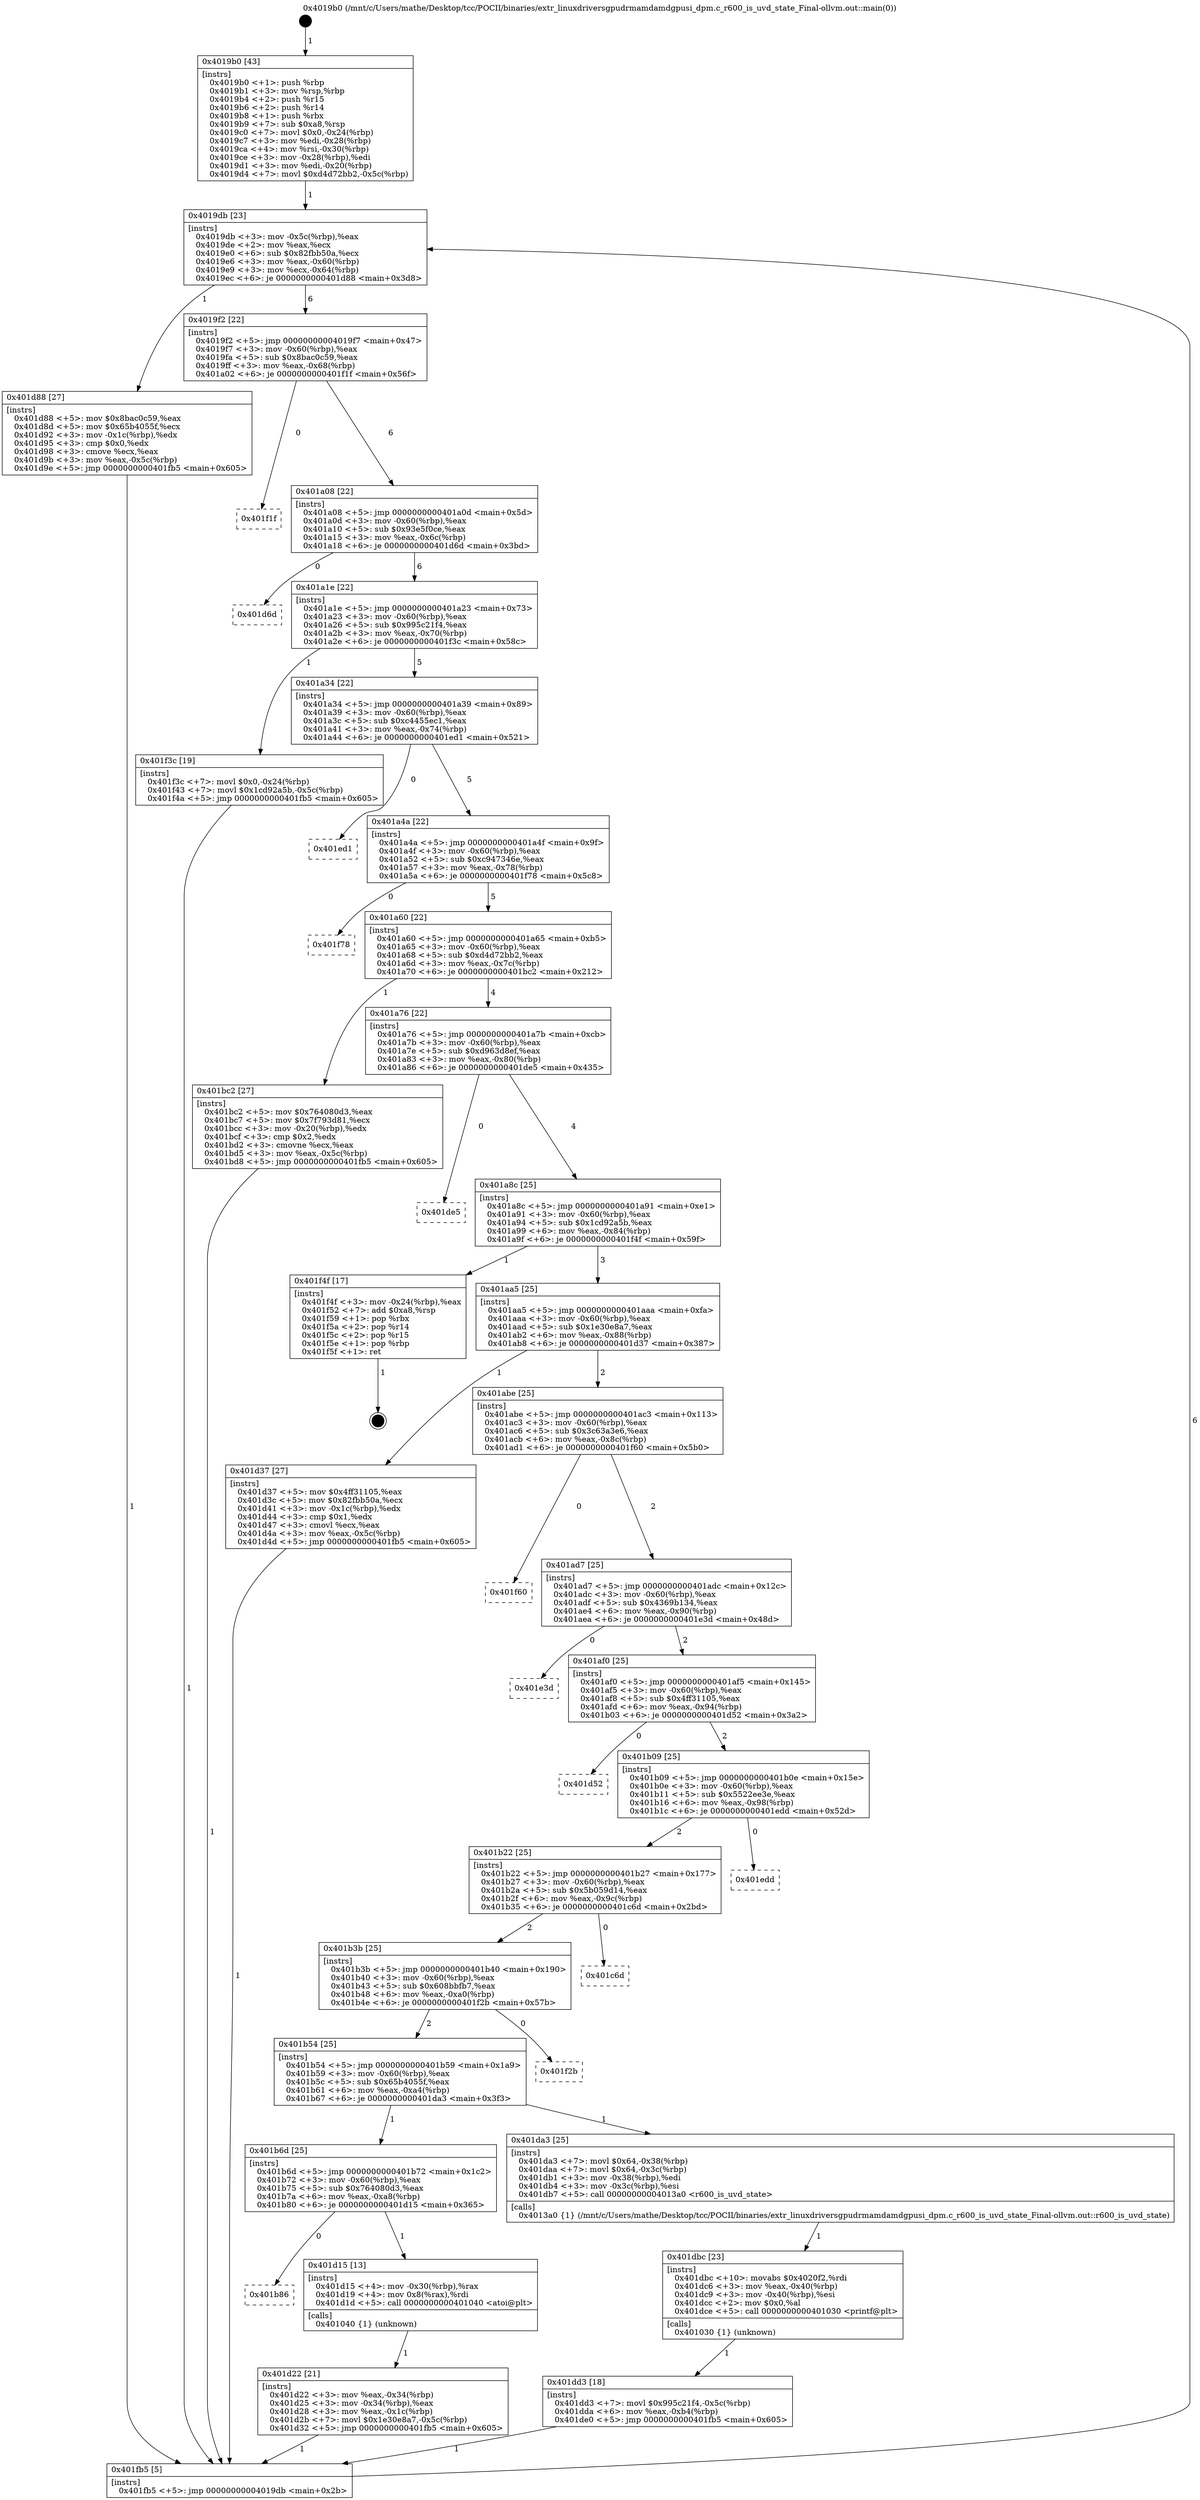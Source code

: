 digraph "0x4019b0" {
  label = "0x4019b0 (/mnt/c/Users/mathe/Desktop/tcc/POCII/binaries/extr_linuxdriversgpudrmamdamdgpusi_dpm.c_r600_is_uvd_state_Final-ollvm.out::main(0))"
  labelloc = "t"
  node[shape=record]

  Entry [label="",width=0.3,height=0.3,shape=circle,fillcolor=black,style=filled]
  "0x4019db" [label="{
     0x4019db [23]\l
     | [instrs]\l
     &nbsp;&nbsp;0x4019db \<+3\>: mov -0x5c(%rbp),%eax\l
     &nbsp;&nbsp;0x4019de \<+2\>: mov %eax,%ecx\l
     &nbsp;&nbsp;0x4019e0 \<+6\>: sub $0x82fbb50a,%ecx\l
     &nbsp;&nbsp;0x4019e6 \<+3\>: mov %eax,-0x60(%rbp)\l
     &nbsp;&nbsp;0x4019e9 \<+3\>: mov %ecx,-0x64(%rbp)\l
     &nbsp;&nbsp;0x4019ec \<+6\>: je 0000000000401d88 \<main+0x3d8\>\l
  }"]
  "0x401d88" [label="{
     0x401d88 [27]\l
     | [instrs]\l
     &nbsp;&nbsp;0x401d88 \<+5\>: mov $0x8bac0c59,%eax\l
     &nbsp;&nbsp;0x401d8d \<+5\>: mov $0x65b4055f,%ecx\l
     &nbsp;&nbsp;0x401d92 \<+3\>: mov -0x1c(%rbp),%edx\l
     &nbsp;&nbsp;0x401d95 \<+3\>: cmp $0x0,%edx\l
     &nbsp;&nbsp;0x401d98 \<+3\>: cmove %ecx,%eax\l
     &nbsp;&nbsp;0x401d9b \<+3\>: mov %eax,-0x5c(%rbp)\l
     &nbsp;&nbsp;0x401d9e \<+5\>: jmp 0000000000401fb5 \<main+0x605\>\l
  }"]
  "0x4019f2" [label="{
     0x4019f2 [22]\l
     | [instrs]\l
     &nbsp;&nbsp;0x4019f2 \<+5\>: jmp 00000000004019f7 \<main+0x47\>\l
     &nbsp;&nbsp;0x4019f7 \<+3\>: mov -0x60(%rbp),%eax\l
     &nbsp;&nbsp;0x4019fa \<+5\>: sub $0x8bac0c59,%eax\l
     &nbsp;&nbsp;0x4019ff \<+3\>: mov %eax,-0x68(%rbp)\l
     &nbsp;&nbsp;0x401a02 \<+6\>: je 0000000000401f1f \<main+0x56f\>\l
  }"]
  Exit [label="",width=0.3,height=0.3,shape=circle,fillcolor=black,style=filled,peripheries=2]
  "0x401f1f" [label="{
     0x401f1f\l
  }", style=dashed]
  "0x401a08" [label="{
     0x401a08 [22]\l
     | [instrs]\l
     &nbsp;&nbsp;0x401a08 \<+5\>: jmp 0000000000401a0d \<main+0x5d\>\l
     &nbsp;&nbsp;0x401a0d \<+3\>: mov -0x60(%rbp),%eax\l
     &nbsp;&nbsp;0x401a10 \<+5\>: sub $0x93e5f0ce,%eax\l
     &nbsp;&nbsp;0x401a15 \<+3\>: mov %eax,-0x6c(%rbp)\l
     &nbsp;&nbsp;0x401a18 \<+6\>: je 0000000000401d6d \<main+0x3bd\>\l
  }"]
  "0x401dd3" [label="{
     0x401dd3 [18]\l
     | [instrs]\l
     &nbsp;&nbsp;0x401dd3 \<+7\>: movl $0x995c21f4,-0x5c(%rbp)\l
     &nbsp;&nbsp;0x401dda \<+6\>: mov %eax,-0xb4(%rbp)\l
     &nbsp;&nbsp;0x401de0 \<+5\>: jmp 0000000000401fb5 \<main+0x605\>\l
  }"]
  "0x401d6d" [label="{
     0x401d6d\l
  }", style=dashed]
  "0x401a1e" [label="{
     0x401a1e [22]\l
     | [instrs]\l
     &nbsp;&nbsp;0x401a1e \<+5\>: jmp 0000000000401a23 \<main+0x73\>\l
     &nbsp;&nbsp;0x401a23 \<+3\>: mov -0x60(%rbp),%eax\l
     &nbsp;&nbsp;0x401a26 \<+5\>: sub $0x995c21f4,%eax\l
     &nbsp;&nbsp;0x401a2b \<+3\>: mov %eax,-0x70(%rbp)\l
     &nbsp;&nbsp;0x401a2e \<+6\>: je 0000000000401f3c \<main+0x58c\>\l
  }"]
  "0x401dbc" [label="{
     0x401dbc [23]\l
     | [instrs]\l
     &nbsp;&nbsp;0x401dbc \<+10\>: movabs $0x4020f2,%rdi\l
     &nbsp;&nbsp;0x401dc6 \<+3\>: mov %eax,-0x40(%rbp)\l
     &nbsp;&nbsp;0x401dc9 \<+3\>: mov -0x40(%rbp),%esi\l
     &nbsp;&nbsp;0x401dcc \<+2\>: mov $0x0,%al\l
     &nbsp;&nbsp;0x401dce \<+5\>: call 0000000000401030 \<printf@plt\>\l
     | [calls]\l
     &nbsp;&nbsp;0x401030 \{1\} (unknown)\l
  }"]
  "0x401f3c" [label="{
     0x401f3c [19]\l
     | [instrs]\l
     &nbsp;&nbsp;0x401f3c \<+7\>: movl $0x0,-0x24(%rbp)\l
     &nbsp;&nbsp;0x401f43 \<+7\>: movl $0x1cd92a5b,-0x5c(%rbp)\l
     &nbsp;&nbsp;0x401f4a \<+5\>: jmp 0000000000401fb5 \<main+0x605\>\l
  }"]
  "0x401a34" [label="{
     0x401a34 [22]\l
     | [instrs]\l
     &nbsp;&nbsp;0x401a34 \<+5\>: jmp 0000000000401a39 \<main+0x89\>\l
     &nbsp;&nbsp;0x401a39 \<+3\>: mov -0x60(%rbp),%eax\l
     &nbsp;&nbsp;0x401a3c \<+5\>: sub $0xc4455ec1,%eax\l
     &nbsp;&nbsp;0x401a41 \<+3\>: mov %eax,-0x74(%rbp)\l
     &nbsp;&nbsp;0x401a44 \<+6\>: je 0000000000401ed1 \<main+0x521\>\l
  }"]
  "0x401d22" [label="{
     0x401d22 [21]\l
     | [instrs]\l
     &nbsp;&nbsp;0x401d22 \<+3\>: mov %eax,-0x34(%rbp)\l
     &nbsp;&nbsp;0x401d25 \<+3\>: mov -0x34(%rbp),%eax\l
     &nbsp;&nbsp;0x401d28 \<+3\>: mov %eax,-0x1c(%rbp)\l
     &nbsp;&nbsp;0x401d2b \<+7\>: movl $0x1e30e8a7,-0x5c(%rbp)\l
     &nbsp;&nbsp;0x401d32 \<+5\>: jmp 0000000000401fb5 \<main+0x605\>\l
  }"]
  "0x401ed1" [label="{
     0x401ed1\l
  }", style=dashed]
  "0x401a4a" [label="{
     0x401a4a [22]\l
     | [instrs]\l
     &nbsp;&nbsp;0x401a4a \<+5\>: jmp 0000000000401a4f \<main+0x9f\>\l
     &nbsp;&nbsp;0x401a4f \<+3\>: mov -0x60(%rbp),%eax\l
     &nbsp;&nbsp;0x401a52 \<+5\>: sub $0xc947346e,%eax\l
     &nbsp;&nbsp;0x401a57 \<+3\>: mov %eax,-0x78(%rbp)\l
     &nbsp;&nbsp;0x401a5a \<+6\>: je 0000000000401f78 \<main+0x5c8\>\l
  }"]
  "0x401b86" [label="{
     0x401b86\l
  }", style=dashed]
  "0x401f78" [label="{
     0x401f78\l
  }", style=dashed]
  "0x401a60" [label="{
     0x401a60 [22]\l
     | [instrs]\l
     &nbsp;&nbsp;0x401a60 \<+5\>: jmp 0000000000401a65 \<main+0xb5\>\l
     &nbsp;&nbsp;0x401a65 \<+3\>: mov -0x60(%rbp),%eax\l
     &nbsp;&nbsp;0x401a68 \<+5\>: sub $0xd4d72bb2,%eax\l
     &nbsp;&nbsp;0x401a6d \<+3\>: mov %eax,-0x7c(%rbp)\l
     &nbsp;&nbsp;0x401a70 \<+6\>: je 0000000000401bc2 \<main+0x212\>\l
  }"]
  "0x401d15" [label="{
     0x401d15 [13]\l
     | [instrs]\l
     &nbsp;&nbsp;0x401d15 \<+4\>: mov -0x30(%rbp),%rax\l
     &nbsp;&nbsp;0x401d19 \<+4\>: mov 0x8(%rax),%rdi\l
     &nbsp;&nbsp;0x401d1d \<+5\>: call 0000000000401040 \<atoi@plt\>\l
     | [calls]\l
     &nbsp;&nbsp;0x401040 \{1\} (unknown)\l
  }"]
  "0x401bc2" [label="{
     0x401bc2 [27]\l
     | [instrs]\l
     &nbsp;&nbsp;0x401bc2 \<+5\>: mov $0x764080d3,%eax\l
     &nbsp;&nbsp;0x401bc7 \<+5\>: mov $0x7f793d81,%ecx\l
     &nbsp;&nbsp;0x401bcc \<+3\>: mov -0x20(%rbp),%edx\l
     &nbsp;&nbsp;0x401bcf \<+3\>: cmp $0x2,%edx\l
     &nbsp;&nbsp;0x401bd2 \<+3\>: cmovne %ecx,%eax\l
     &nbsp;&nbsp;0x401bd5 \<+3\>: mov %eax,-0x5c(%rbp)\l
     &nbsp;&nbsp;0x401bd8 \<+5\>: jmp 0000000000401fb5 \<main+0x605\>\l
  }"]
  "0x401a76" [label="{
     0x401a76 [22]\l
     | [instrs]\l
     &nbsp;&nbsp;0x401a76 \<+5\>: jmp 0000000000401a7b \<main+0xcb\>\l
     &nbsp;&nbsp;0x401a7b \<+3\>: mov -0x60(%rbp),%eax\l
     &nbsp;&nbsp;0x401a7e \<+5\>: sub $0xd963d8ef,%eax\l
     &nbsp;&nbsp;0x401a83 \<+3\>: mov %eax,-0x80(%rbp)\l
     &nbsp;&nbsp;0x401a86 \<+6\>: je 0000000000401de5 \<main+0x435\>\l
  }"]
  "0x401fb5" [label="{
     0x401fb5 [5]\l
     | [instrs]\l
     &nbsp;&nbsp;0x401fb5 \<+5\>: jmp 00000000004019db \<main+0x2b\>\l
  }"]
  "0x4019b0" [label="{
     0x4019b0 [43]\l
     | [instrs]\l
     &nbsp;&nbsp;0x4019b0 \<+1\>: push %rbp\l
     &nbsp;&nbsp;0x4019b1 \<+3\>: mov %rsp,%rbp\l
     &nbsp;&nbsp;0x4019b4 \<+2\>: push %r15\l
     &nbsp;&nbsp;0x4019b6 \<+2\>: push %r14\l
     &nbsp;&nbsp;0x4019b8 \<+1\>: push %rbx\l
     &nbsp;&nbsp;0x4019b9 \<+7\>: sub $0xa8,%rsp\l
     &nbsp;&nbsp;0x4019c0 \<+7\>: movl $0x0,-0x24(%rbp)\l
     &nbsp;&nbsp;0x4019c7 \<+3\>: mov %edi,-0x28(%rbp)\l
     &nbsp;&nbsp;0x4019ca \<+4\>: mov %rsi,-0x30(%rbp)\l
     &nbsp;&nbsp;0x4019ce \<+3\>: mov -0x28(%rbp),%edi\l
     &nbsp;&nbsp;0x4019d1 \<+3\>: mov %edi,-0x20(%rbp)\l
     &nbsp;&nbsp;0x4019d4 \<+7\>: movl $0xd4d72bb2,-0x5c(%rbp)\l
  }"]
  "0x401b6d" [label="{
     0x401b6d [25]\l
     | [instrs]\l
     &nbsp;&nbsp;0x401b6d \<+5\>: jmp 0000000000401b72 \<main+0x1c2\>\l
     &nbsp;&nbsp;0x401b72 \<+3\>: mov -0x60(%rbp),%eax\l
     &nbsp;&nbsp;0x401b75 \<+5\>: sub $0x764080d3,%eax\l
     &nbsp;&nbsp;0x401b7a \<+6\>: mov %eax,-0xa8(%rbp)\l
     &nbsp;&nbsp;0x401b80 \<+6\>: je 0000000000401d15 \<main+0x365\>\l
  }"]
  "0x401de5" [label="{
     0x401de5\l
  }", style=dashed]
  "0x401a8c" [label="{
     0x401a8c [25]\l
     | [instrs]\l
     &nbsp;&nbsp;0x401a8c \<+5\>: jmp 0000000000401a91 \<main+0xe1\>\l
     &nbsp;&nbsp;0x401a91 \<+3\>: mov -0x60(%rbp),%eax\l
     &nbsp;&nbsp;0x401a94 \<+5\>: sub $0x1cd92a5b,%eax\l
     &nbsp;&nbsp;0x401a99 \<+6\>: mov %eax,-0x84(%rbp)\l
     &nbsp;&nbsp;0x401a9f \<+6\>: je 0000000000401f4f \<main+0x59f\>\l
  }"]
  "0x401da3" [label="{
     0x401da3 [25]\l
     | [instrs]\l
     &nbsp;&nbsp;0x401da3 \<+7\>: movl $0x64,-0x38(%rbp)\l
     &nbsp;&nbsp;0x401daa \<+7\>: movl $0x64,-0x3c(%rbp)\l
     &nbsp;&nbsp;0x401db1 \<+3\>: mov -0x38(%rbp),%edi\l
     &nbsp;&nbsp;0x401db4 \<+3\>: mov -0x3c(%rbp),%esi\l
     &nbsp;&nbsp;0x401db7 \<+5\>: call 00000000004013a0 \<r600_is_uvd_state\>\l
     | [calls]\l
     &nbsp;&nbsp;0x4013a0 \{1\} (/mnt/c/Users/mathe/Desktop/tcc/POCII/binaries/extr_linuxdriversgpudrmamdamdgpusi_dpm.c_r600_is_uvd_state_Final-ollvm.out::r600_is_uvd_state)\l
  }"]
  "0x401f4f" [label="{
     0x401f4f [17]\l
     | [instrs]\l
     &nbsp;&nbsp;0x401f4f \<+3\>: mov -0x24(%rbp),%eax\l
     &nbsp;&nbsp;0x401f52 \<+7\>: add $0xa8,%rsp\l
     &nbsp;&nbsp;0x401f59 \<+1\>: pop %rbx\l
     &nbsp;&nbsp;0x401f5a \<+2\>: pop %r14\l
     &nbsp;&nbsp;0x401f5c \<+2\>: pop %r15\l
     &nbsp;&nbsp;0x401f5e \<+1\>: pop %rbp\l
     &nbsp;&nbsp;0x401f5f \<+1\>: ret\l
  }"]
  "0x401aa5" [label="{
     0x401aa5 [25]\l
     | [instrs]\l
     &nbsp;&nbsp;0x401aa5 \<+5\>: jmp 0000000000401aaa \<main+0xfa\>\l
     &nbsp;&nbsp;0x401aaa \<+3\>: mov -0x60(%rbp),%eax\l
     &nbsp;&nbsp;0x401aad \<+5\>: sub $0x1e30e8a7,%eax\l
     &nbsp;&nbsp;0x401ab2 \<+6\>: mov %eax,-0x88(%rbp)\l
     &nbsp;&nbsp;0x401ab8 \<+6\>: je 0000000000401d37 \<main+0x387\>\l
  }"]
  "0x401b54" [label="{
     0x401b54 [25]\l
     | [instrs]\l
     &nbsp;&nbsp;0x401b54 \<+5\>: jmp 0000000000401b59 \<main+0x1a9\>\l
     &nbsp;&nbsp;0x401b59 \<+3\>: mov -0x60(%rbp),%eax\l
     &nbsp;&nbsp;0x401b5c \<+5\>: sub $0x65b4055f,%eax\l
     &nbsp;&nbsp;0x401b61 \<+6\>: mov %eax,-0xa4(%rbp)\l
     &nbsp;&nbsp;0x401b67 \<+6\>: je 0000000000401da3 \<main+0x3f3\>\l
  }"]
  "0x401d37" [label="{
     0x401d37 [27]\l
     | [instrs]\l
     &nbsp;&nbsp;0x401d37 \<+5\>: mov $0x4ff31105,%eax\l
     &nbsp;&nbsp;0x401d3c \<+5\>: mov $0x82fbb50a,%ecx\l
     &nbsp;&nbsp;0x401d41 \<+3\>: mov -0x1c(%rbp),%edx\l
     &nbsp;&nbsp;0x401d44 \<+3\>: cmp $0x1,%edx\l
     &nbsp;&nbsp;0x401d47 \<+3\>: cmovl %ecx,%eax\l
     &nbsp;&nbsp;0x401d4a \<+3\>: mov %eax,-0x5c(%rbp)\l
     &nbsp;&nbsp;0x401d4d \<+5\>: jmp 0000000000401fb5 \<main+0x605\>\l
  }"]
  "0x401abe" [label="{
     0x401abe [25]\l
     | [instrs]\l
     &nbsp;&nbsp;0x401abe \<+5\>: jmp 0000000000401ac3 \<main+0x113\>\l
     &nbsp;&nbsp;0x401ac3 \<+3\>: mov -0x60(%rbp),%eax\l
     &nbsp;&nbsp;0x401ac6 \<+5\>: sub $0x3c63a3e6,%eax\l
     &nbsp;&nbsp;0x401acb \<+6\>: mov %eax,-0x8c(%rbp)\l
     &nbsp;&nbsp;0x401ad1 \<+6\>: je 0000000000401f60 \<main+0x5b0\>\l
  }"]
  "0x401f2b" [label="{
     0x401f2b\l
  }", style=dashed]
  "0x401f60" [label="{
     0x401f60\l
  }", style=dashed]
  "0x401ad7" [label="{
     0x401ad7 [25]\l
     | [instrs]\l
     &nbsp;&nbsp;0x401ad7 \<+5\>: jmp 0000000000401adc \<main+0x12c\>\l
     &nbsp;&nbsp;0x401adc \<+3\>: mov -0x60(%rbp),%eax\l
     &nbsp;&nbsp;0x401adf \<+5\>: sub $0x4369b134,%eax\l
     &nbsp;&nbsp;0x401ae4 \<+6\>: mov %eax,-0x90(%rbp)\l
     &nbsp;&nbsp;0x401aea \<+6\>: je 0000000000401e3d \<main+0x48d\>\l
  }"]
  "0x401b3b" [label="{
     0x401b3b [25]\l
     | [instrs]\l
     &nbsp;&nbsp;0x401b3b \<+5\>: jmp 0000000000401b40 \<main+0x190\>\l
     &nbsp;&nbsp;0x401b40 \<+3\>: mov -0x60(%rbp),%eax\l
     &nbsp;&nbsp;0x401b43 \<+5\>: sub $0x608bbfb7,%eax\l
     &nbsp;&nbsp;0x401b48 \<+6\>: mov %eax,-0xa0(%rbp)\l
     &nbsp;&nbsp;0x401b4e \<+6\>: je 0000000000401f2b \<main+0x57b\>\l
  }"]
  "0x401e3d" [label="{
     0x401e3d\l
  }", style=dashed]
  "0x401af0" [label="{
     0x401af0 [25]\l
     | [instrs]\l
     &nbsp;&nbsp;0x401af0 \<+5\>: jmp 0000000000401af5 \<main+0x145\>\l
     &nbsp;&nbsp;0x401af5 \<+3\>: mov -0x60(%rbp),%eax\l
     &nbsp;&nbsp;0x401af8 \<+5\>: sub $0x4ff31105,%eax\l
     &nbsp;&nbsp;0x401afd \<+6\>: mov %eax,-0x94(%rbp)\l
     &nbsp;&nbsp;0x401b03 \<+6\>: je 0000000000401d52 \<main+0x3a2\>\l
  }"]
  "0x401c6d" [label="{
     0x401c6d\l
  }", style=dashed]
  "0x401d52" [label="{
     0x401d52\l
  }", style=dashed]
  "0x401b09" [label="{
     0x401b09 [25]\l
     | [instrs]\l
     &nbsp;&nbsp;0x401b09 \<+5\>: jmp 0000000000401b0e \<main+0x15e\>\l
     &nbsp;&nbsp;0x401b0e \<+3\>: mov -0x60(%rbp),%eax\l
     &nbsp;&nbsp;0x401b11 \<+5\>: sub $0x5522ee3e,%eax\l
     &nbsp;&nbsp;0x401b16 \<+6\>: mov %eax,-0x98(%rbp)\l
     &nbsp;&nbsp;0x401b1c \<+6\>: je 0000000000401edd \<main+0x52d\>\l
  }"]
  "0x401b22" [label="{
     0x401b22 [25]\l
     | [instrs]\l
     &nbsp;&nbsp;0x401b22 \<+5\>: jmp 0000000000401b27 \<main+0x177\>\l
     &nbsp;&nbsp;0x401b27 \<+3\>: mov -0x60(%rbp),%eax\l
     &nbsp;&nbsp;0x401b2a \<+5\>: sub $0x5b059d14,%eax\l
     &nbsp;&nbsp;0x401b2f \<+6\>: mov %eax,-0x9c(%rbp)\l
     &nbsp;&nbsp;0x401b35 \<+6\>: je 0000000000401c6d \<main+0x2bd\>\l
  }"]
  "0x401edd" [label="{
     0x401edd\l
  }", style=dashed]
  Entry -> "0x4019b0" [label=" 1"]
  "0x4019db" -> "0x401d88" [label=" 1"]
  "0x4019db" -> "0x4019f2" [label=" 6"]
  "0x401f4f" -> Exit [label=" 1"]
  "0x4019f2" -> "0x401f1f" [label=" 0"]
  "0x4019f2" -> "0x401a08" [label=" 6"]
  "0x401f3c" -> "0x401fb5" [label=" 1"]
  "0x401a08" -> "0x401d6d" [label=" 0"]
  "0x401a08" -> "0x401a1e" [label=" 6"]
  "0x401dd3" -> "0x401fb5" [label=" 1"]
  "0x401a1e" -> "0x401f3c" [label=" 1"]
  "0x401a1e" -> "0x401a34" [label=" 5"]
  "0x401dbc" -> "0x401dd3" [label=" 1"]
  "0x401a34" -> "0x401ed1" [label=" 0"]
  "0x401a34" -> "0x401a4a" [label=" 5"]
  "0x401da3" -> "0x401dbc" [label=" 1"]
  "0x401a4a" -> "0x401f78" [label=" 0"]
  "0x401a4a" -> "0x401a60" [label=" 5"]
  "0x401d88" -> "0x401fb5" [label=" 1"]
  "0x401a60" -> "0x401bc2" [label=" 1"]
  "0x401a60" -> "0x401a76" [label=" 4"]
  "0x401bc2" -> "0x401fb5" [label=" 1"]
  "0x4019b0" -> "0x4019db" [label=" 1"]
  "0x401fb5" -> "0x4019db" [label=" 6"]
  "0x401d37" -> "0x401fb5" [label=" 1"]
  "0x401a76" -> "0x401de5" [label=" 0"]
  "0x401a76" -> "0x401a8c" [label=" 4"]
  "0x401d15" -> "0x401d22" [label=" 1"]
  "0x401a8c" -> "0x401f4f" [label=" 1"]
  "0x401a8c" -> "0x401aa5" [label=" 3"]
  "0x401b6d" -> "0x401b86" [label=" 0"]
  "0x401aa5" -> "0x401d37" [label=" 1"]
  "0x401aa5" -> "0x401abe" [label=" 2"]
  "0x401d22" -> "0x401fb5" [label=" 1"]
  "0x401abe" -> "0x401f60" [label=" 0"]
  "0x401abe" -> "0x401ad7" [label=" 2"]
  "0x401b54" -> "0x401b6d" [label=" 1"]
  "0x401ad7" -> "0x401e3d" [label=" 0"]
  "0x401ad7" -> "0x401af0" [label=" 2"]
  "0x401b6d" -> "0x401d15" [label=" 1"]
  "0x401af0" -> "0x401d52" [label=" 0"]
  "0x401af0" -> "0x401b09" [label=" 2"]
  "0x401b3b" -> "0x401b54" [label=" 2"]
  "0x401b09" -> "0x401edd" [label=" 0"]
  "0x401b09" -> "0x401b22" [label=" 2"]
  "0x401b3b" -> "0x401f2b" [label=" 0"]
  "0x401b22" -> "0x401c6d" [label=" 0"]
  "0x401b22" -> "0x401b3b" [label=" 2"]
  "0x401b54" -> "0x401da3" [label=" 1"]
}

